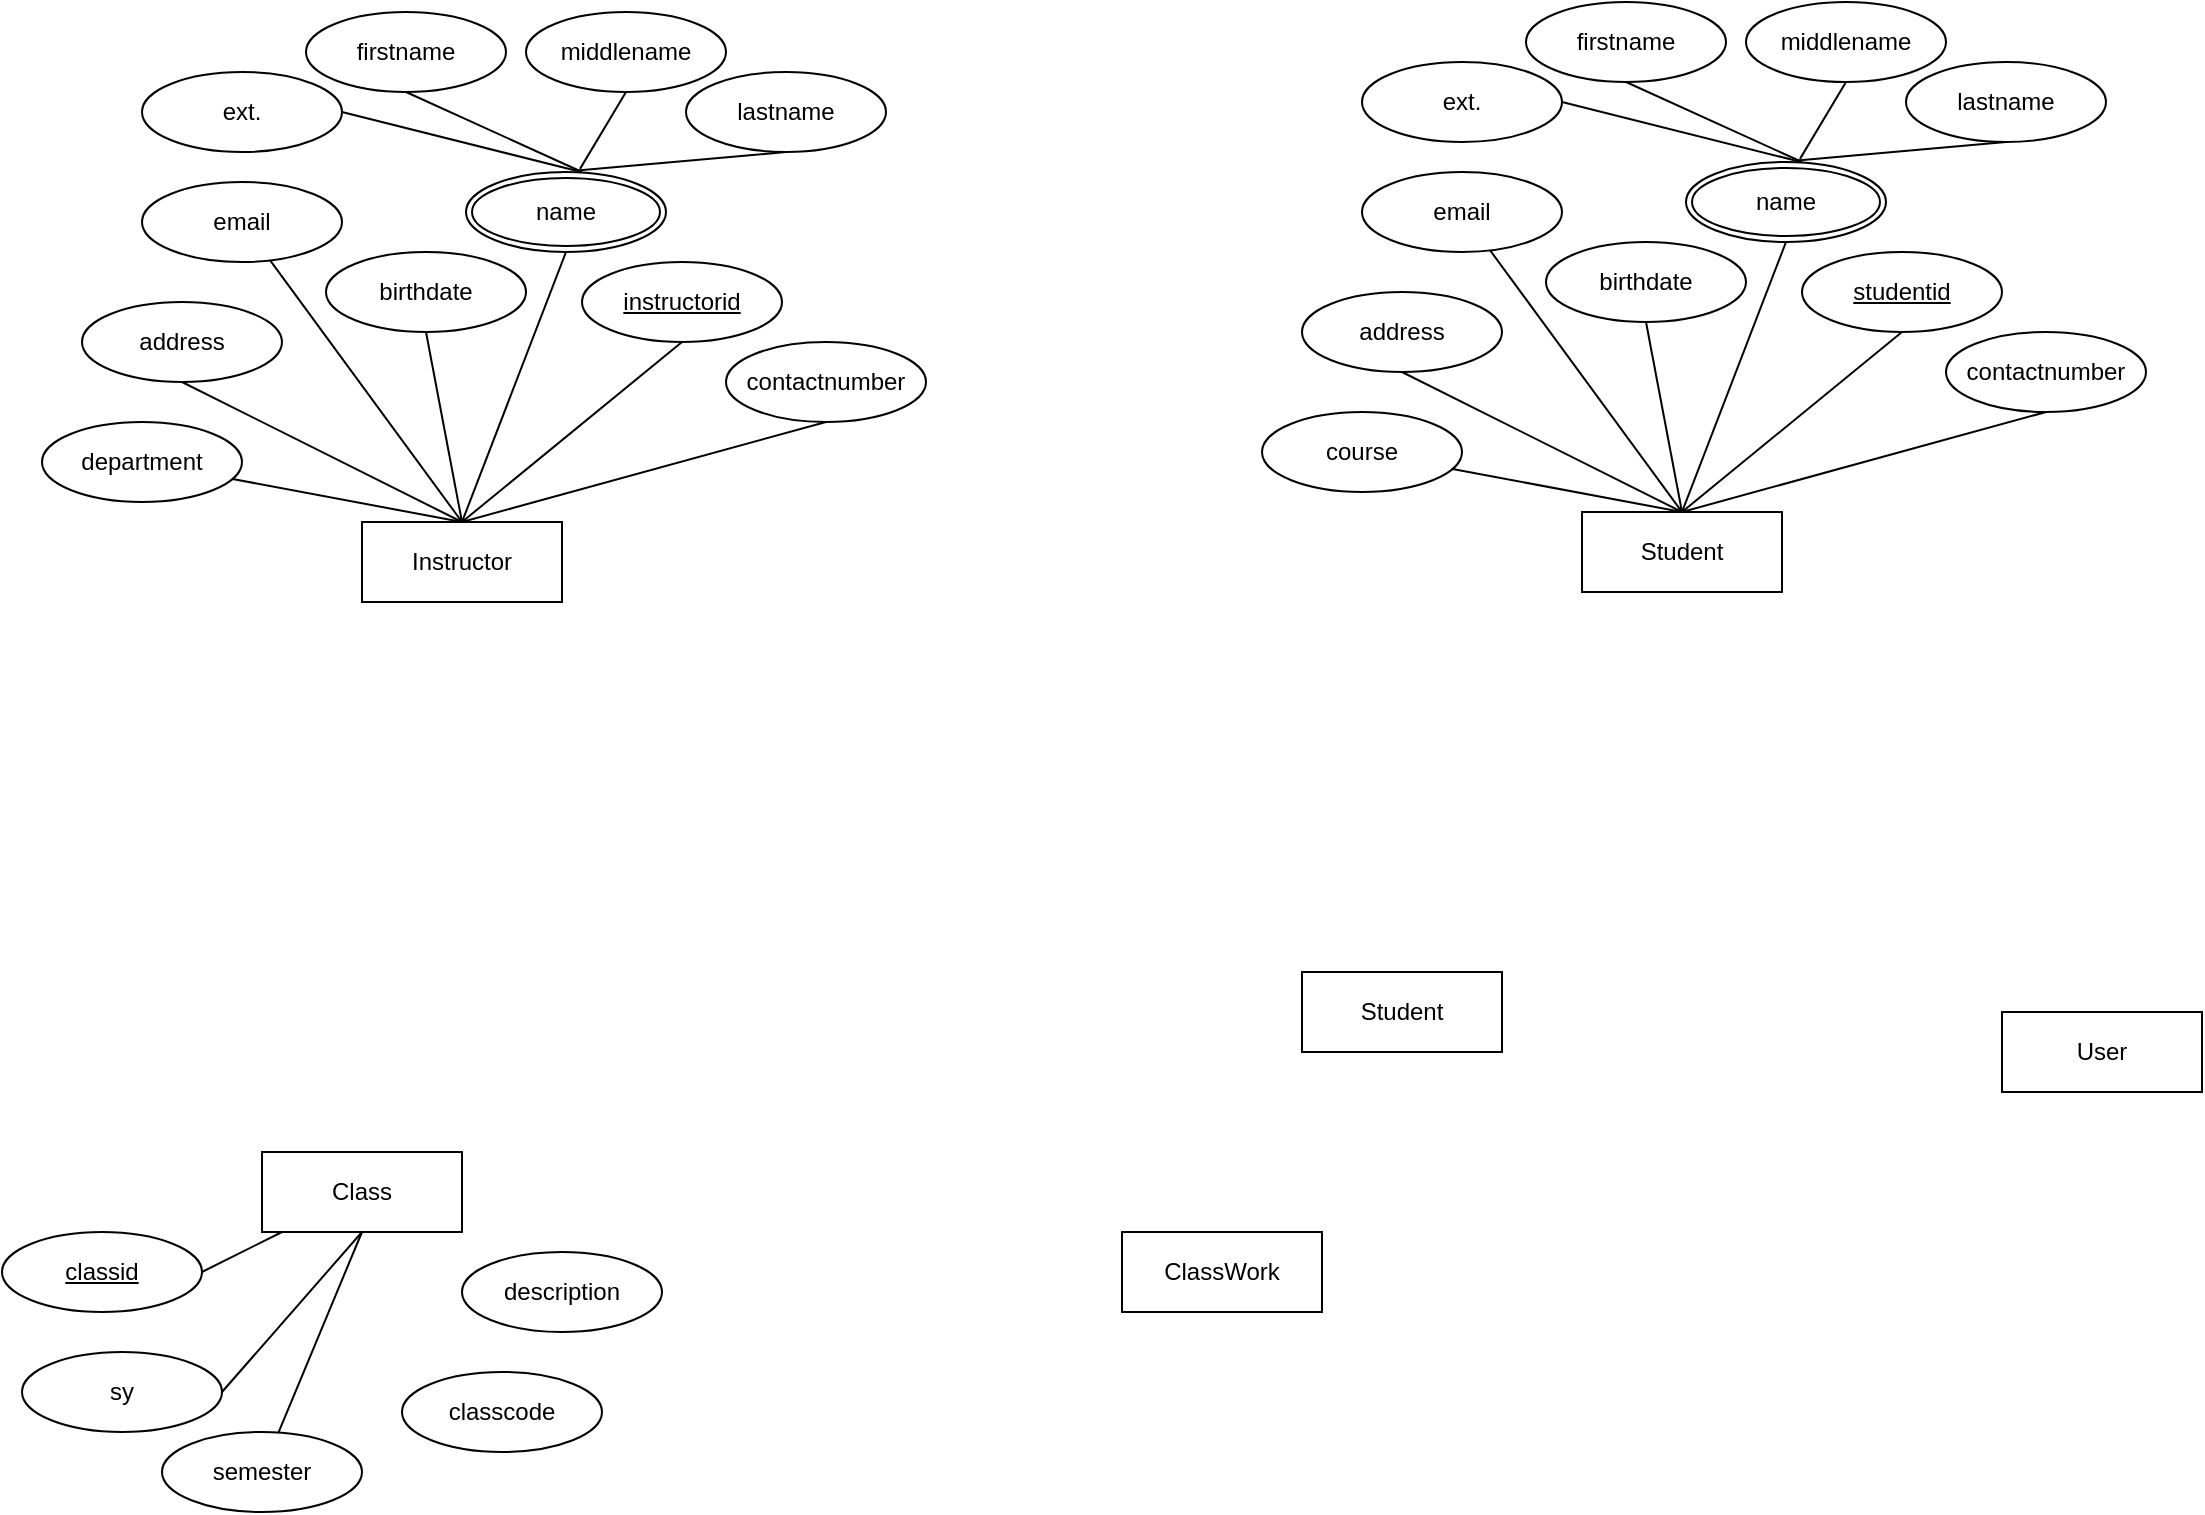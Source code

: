 <mxfile version="21.5.2" type="github">
  <diagram name="Page-1" id="wEfG2d8G-uYvDhII6PVS">
    <mxGraphModel dx="3804" dy="2256" grid="1" gridSize="10" guides="1" tooltips="1" connect="1" arrows="1" fold="1" page="1" pageScale="1" pageWidth="850" pageHeight="1100" math="0" shadow="0">
      <root>
        <mxCell id="0" />
        <mxCell id="1" parent="0" />
        <mxCell id="VzqxZdW9rMvLeSnxfI6S-1" value="Student" style="whiteSpace=wrap;html=1;align=center;" parent="1" vertex="1">
          <mxGeometry x="620" y="250" width="100" height="40" as="geometry" />
        </mxCell>
        <mxCell id="VzqxZdW9rMvLeSnxfI6S-59" style="rounded=0;orthogonalLoop=1;jettySize=auto;html=1;entryX=1;entryY=0.5;entryDx=0;entryDy=0;endArrow=none;endFill=0;" parent="1" source="VzqxZdW9rMvLeSnxfI6S-3" target="VzqxZdW9rMvLeSnxfI6S-56" edge="1">
          <mxGeometry relative="1" as="geometry" />
        </mxCell>
        <mxCell id="VzqxZdW9rMvLeSnxfI6S-60" style="rounded=0;orthogonalLoop=1;jettySize=auto;html=1;exitX=0.5;exitY=1;exitDx=0;exitDy=0;entryX=1;entryY=0.5;entryDx=0;entryDy=0;endArrow=none;endFill=0;" parent="1" source="VzqxZdW9rMvLeSnxfI6S-3" target="VzqxZdW9rMvLeSnxfI6S-54" edge="1">
          <mxGeometry relative="1" as="geometry" />
        </mxCell>
        <mxCell id="VzqxZdW9rMvLeSnxfI6S-61" style="rounded=0;orthogonalLoop=1;jettySize=auto;html=1;exitX=0.5;exitY=1;exitDx=0;exitDy=0;endArrow=none;endFill=0;" parent="1" source="VzqxZdW9rMvLeSnxfI6S-3" target="VzqxZdW9rMvLeSnxfI6S-55" edge="1">
          <mxGeometry relative="1" as="geometry" />
        </mxCell>
        <mxCell id="VzqxZdW9rMvLeSnxfI6S-3" value="Class" style="whiteSpace=wrap;html=1;align=center;" parent="1" vertex="1">
          <mxGeometry x="-40" y="570" width="100" height="40" as="geometry" />
        </mxCell>
        <mxCell id="VzqxZdW9rMvLeSnxfI6S-5" value="User" style="whiteSpace=wrap;html=1;align=center;" parent="1" vertex="1">
          <mxGeometry x="830" y="500" width="100" height="40" as="geometry" />
        </mxCell>
        <mxCell id="VzqxZdW9rMvLeSnxfI6S-6" value="Student" style="whiteSpace=wrap;html=1;align=center;" parent="1" vertex="1">
          <mxGeometry x="480" y="480" width="100" height="40" as="geometry" />
        </mxCell>
        <mxCell id="VzqxZdW9rMvLeSnxfI6S-7" value="ClassWork" style="whiteSpace=wrap;html=1;align=center;" parent="1" vertex="1">
          <mxGeometry x="390" y="610" width="100" height="40" as="geometry" />
        </mxCell>
        <mxCell id="VzqxZdW9rMvLeSnxfI6S-12" style="rounded=0;orthogonalLoop=1;jettySize=auto;html=1;exitX=0.5;exitY=1;exitDx=0;exitDy=0;endArrow=none;endFill=0;entryX=0.58;entryY=0;entryDx=0;entryDy=0;entryPerimeter=0;" parent="1" source="VzqxZdW9rMvLeSnxfI6S-8" target="VzqxZdW9rMvLeSnxfI6S-9" edge="1">
          <mxGeometry relative="1" as="geometry" />
        </mxCell>
        <mxCell id="VzqxZdW9rMvLeSnxfI6S-8" value="firstname" style="ellipse;whiteSpace=wrap;html=1;align=center;" parent="1" vertex="1">
          <mxGeometry x="592" y="-5" width="100" height="40" as="geometry" />
        </mxCell>
        <mxCell id="VzqxZdW9rMvLeSnxfI6S-15" style="rounded=0;orthogonalLoop=1;jettySize=auto;html=1;exitX=0.5;exitY=1;exitDx=0;exitDy=0;entryX=0.5;entryY=0;entryDx=0;entryDy=0;endArrow=none;endFill=0;" parent="1" source="VzqxZdW9rMvLeSnxfI6S-9" target="VzqxZdW9rMvLeSnxfI6S-1" edge="1">
          <mxGeometry relative="1" as="geometry" />
        </mxCell>
        <mxCell id="VzqxZdW9rMvLeSnxfI6S-17" style="rounded=0;orthogonalLoop=1;jettySize=auto;html=1;exitX=0.567;exitY=-0.006;exitDx=0;exitDy=0;entryX=1;entryY=0.5;entryDx=0;entryDy=0;endArrow=none;endFill=0;exitPerimeter=0;" parent="1" source="VzqxZdW9rMvLeSnxfI6S-9" target="VzqxZdW9rMvLeSnxfI6S-16" edge="1">
          <mxGeometry relative="1" as="geometry" />
        </mxCell>
        <mxCell id="VzqxZdW9rMvLeSnxfI6S-9" value="name" style="ellipse;shape=doubleEllipse;margin=3;whiteSpace=wrap;html=1;align=center;" parent="1" vertex="1">
          <mxGeometry x="672" y="75" width="100" height="40" as="geometry" />
        </mxCell>
        <mxCell id="VzqxZdW9rMvLeSnxfI6S-13" style="rounded=0;orthogonalLoop=1;jettySize=auto;html=1;exitX=0.5;exitY=1;exitDx=0;exitDy=0;entryX=0.57;entryY=-0.039;entryDx=0;entryDy=0;entryPerimeter=0;endArrow=none;endFill=0;" parent="1" source="VzqxZdW9rMvLeSnxfI6S-10" target="VzqxZdW9rMvLeSnxfI6S-9" edge="1">
          <mxGeometry relative="1" as="geometry" />
        </mxCell>
        <mxCell id="VzqxZdW9rMvLeSnxfI6S-10" value="middlename" style="ellipse;whiteSpace=wrap;html=1;align=center;" parent="1" vertex="1">
          <mxGeometry x="702" y="-5" width="100" height="40" as="geometry" />
        </mxCell>
        <mxCell id="VzqxZdW9rMvLeSnxfI6S-14" style="rounded=0;orthogonalLoop=1;jettySize=auto;html=1;exitX=0.5;exitY=1;exitDx=0;exitDy=0;entryX=0.556;entryY=-0.018;entryDx=0;entryDy=0;endArrow=none;endFill=0;entryPerimeter=0;" parent="1" source="VzqxZdW9rMvLeSnxfI6S-11" target="VzqxZdW9rMvLeSnxfI6S-9" edge="1">
          <mxGeometry relative="1" as="geometry" />
        </mxCell>
        <mxCell id="VzqxZdW9rMvLeSnxfI6S-11" value="lastname" style="ellipse;whiteSpace=wrap;html=1;align=center;" parent="1" vertex="1">
          <mxGeometry x="782" y="25" width="100" height="40" as="geometry" />
        </mxCell>
        <mxCell id="VzqxZdW9rMvLeSnxfI6S-16" value="ext." style="ellipse;whiteSpace=wrap;html=1;align=center;" parent="1" vertex="1">
          <mxGeometry x="510" y="25" width="100" height="40" as="geometry" />
        </mxCell>
        <mxCell id="VzqxZdW9rMvLeSnxfI6S-25" style="rounded=0;orthogonalLoop=1;jettySize=auto;html=1;exitX=0.5;exitY=1;exitDx=0;exitDy=0;entryX=0.5;entryY=0;entryDx=0;entryDy=0;endArrow=none;endFill=0;" parent="1" source="VzqxZdW9rMvLeSnxfI6S-18" target="VzqxZdW9rMvLeSnxfI6S-1" edge="1">
          <mxGeometry relative="1" as="geometry" />
        </mxCell>
        <mxCell id="VzqxZdW9rMvLeSnxfI6S-18" value="birthdate" style="ellipse;whiteSpace=wrap;html=1;align=center;" parent="1" vertex="1">
          <mxGeometry x="602" y="115" width="100" height="40" as="geometry" />
        </mxCell>
        <mxCell id="VzqxZdW9rMvLeSnxfI6S-26" style="rounded=0;orthogonalLoop=1;jettySize=auto;html=1;exitX=0.5;exitY=1;exitDx=0;exitDy=0;entryX=0.5;entryY=0;entryDx=0;entryDy=0;endArrow=none;endFill=0;" parent="1" source="VzqxZdW9rMvLeSnxfI6S-19" target="VzqxZdW9rMvLeSnxfI6S-1" edge="1">
          <mxGeometry relative="1" as="geometry" />
        </mxCell>
        <mxCell id="VzqxZdW9rMvLeSnxfI6S-19" value="address" style="ellipse;whiteSpace=wrap;html=1;align=center;" parent="1" vertex="1">
          <mxGeometry x="480" y="140" width="100" height="40" as="geometry" />
        </mxCell>
        <mxCell id="VzqxZdW9rMvLeSnxfI6S-27" style="rounded=0;orthogonalLoop=1;jettySize=auto;html=1;exitX=0.5;exitY=1;exitDx=0;exitDy=0;entryX=0.5;entryY=0;entryDx=0;entryDy=0;endArrow=none;endFill=0;" parent="1" source="VzqxZdW9rMvLeSnxfI6S-20" target="VzqxZdW9rMvLeSnxfI6S-1" edge="1">
          <mxGeometry relative="1" as="geometry" />
        </mxCell>
        <mxCell id="VzqxZdW9rMvLeSnxfI6S-20" value="&lt;u&gt;studentid&lt;/u&gt;" style="ellipse;whiteSpace=wrap;html=1;align=center;" parent="1" vertex="1">
          <mxGeometry x="730" y="120" width="100" height="40" as="geometry" />
        </mxCell>
        <mxCell id="VzqxZdW9rMvLeSnxfI6S-21" value="contactnumber" style="ellipse;whiteSpace=wrap;html=1;align=center;" parent="1" vertex="1">
          <mxGeometry x="802" y="160" width="100" height="40" as="geometry" />
        </mxCell>
        <mxCell id="VzqxZdW9rMvLeSnxfI6S-28" style="rounded=0;orthogonalLoop=1;jettySize=auto;html=1;endArrow=none;endFill=0;entryX=0.5;entryY=0;entryDx=0;entryDy=0;" parent="1" source="VzqxZdW9rMvLeSnxfI6S-22" target="VzqxZdW9rMvLeSnxfI6S-1" edge="1">
          <mxGeometry relative="1" as="geometry">
            <mxPoint x="670" y="230" as="targetPoint" />
          </mxGeometry>
        </mxCell>
        <mxCell id="VzqxZdW9rMvLeSnxfI6S-22" value="email" style="ellipse;whiteSpace=wrap;html=1;align=center;" parent="1" vertex="1">
          <mxGeometry x="510" y="80" width="100" height="40" as="geometry" />
        </mxCell>
        <mxCell id="VzqxZdW9rMvLeSnxfI6S-29" style="rounded=0;orthogonalLoop=1;jettySize=auto;html=1;entryX=0.5;entryY=0;entryDx=0;entryDy=0;endArrow=none;endFill=0;" parent="1" source="VzqxZdW9rMvLeSnxfI6S-23" target="VzqxZdW9rMvLeSnxfI6S-1" edge="1">
          <mxGeometry relative="1" as="geometry" />
        </mxCell>
        <mxCell id="VzqxZdW9rMvLeSnxfI6S-23" value="course" style="ellipse;whiteSpace=wrap;html=1;align=center;" parent="1" vertex="1">
          <mxGeometry x="460" y="200" width="100" height="40" as="geometry" />
        </mxCell>
        <mxCell id="VzqxZdW9rMvLeSnxfI6S-24" style="rounded=0;orthogonalLoop=1;jettySize=auto;html=1;exitX=0.5;exitY=1;exitDx=0;exitDy=0;endArrow=none;endFill=0;" parent="1" source="VzqxZdW9rMvLeSnxfI6S-21" edge="1">
          <mxGeometry relative="1" as="geometry">
            <mxPoint x="670" y="250" as="targetPoint" />
          </mxGeometry>
        </mxCell>
        <mxCell id="VzqxZdW9rMvLeSnxfI6S-53" value="" style="group" parent="1" vertex="1" connectable="0">
          <mxGeometry x="-150" width="442" height="295" as="geometry" />
        </mxCell>
        <mxCell id="VzqxZdW9rMvLeSnxfI6S-30" value="Instructor" style="whiteSpace=wrap;html=1;align=center;" parent="VzqxZdW9rMvLeSnxfI6S-53" vertex="1">
          <mxGeometry x="160" y="255" width="100" height="40" as="geometry" />
        </mxCell>
        <mxCell id="VzqxZdW9rMvLeSnxfI6S-32" value="firstname" style="ellipse;whiteSpace=wrap;html=1;align=center;" parent="VzqxZdW9rMvLeSnxfI6S-53" vertex="1">
          <mxGeometry x="132" width="100" height="40" as="geometry" />
        </mxCell>
        <mxCell id="VzqxZdW9rMvLeSnxfI6S-33" style="rounded=0;orthogonalLoop=1;jettySize=auto;html=1;exitX=0.5;exitY=1;exitDx=0;exitDy=0;entryX=0.5;entryY=0;entryDx=0;entryDy=0;endArrow=none;endFill=0;" parent="VzqxZdW9rMvLeSnxfI6S-53" source="VzqxZdW9rMvLeSnxfI6S-35" target="VzqxZdW9rMvLeSnxfI6S-30" edge="1">
          <mxGeometry relative="1" as="geometry" />
        </mxCell>
        <mxCell id="VzqxZdW9rMvLeSnxfI6S-35" value="name" style="ellipse;shape=doubleEllipse;margin=3;whiteSpace=wrap;html=1;align=center;" parent="VzqxZdW9rMvLeSnxfI6S-53" vertex="1">
          <mxGeometry x="212" y="80" width="100" height="40" as="geometry" />
        </mxCell>
        <mxCell id="VzqxZdW9rMvLeSnxfI6S-31" style="rounded=0;orthogonalLoop=1;jettySize=auto;html=1;exitX=0.5;exitY=1;exitDx=0;exitDy=0;endArrow=none;endFill=0;entryX=0.58;entryY=0;entryDx=0;entryDy=0;entryPerimeter=0;" parent="VzqxZdW9rMvLeSnxfI6S-53" source="VzqxZdW9rMvLeSnxfI6S-32" target="VzqxZdW9rMvLeSnxfI6S-35" edge="1">
          <mxGeometry relative="1" as="geometry" />
        </mxCell>
        <mxCell id="VzqxZdW9rMvLeSnxfI6S-36" style="rounded=0;orthogonalLoop=1;jettySize=auto;html=1;exitX=0.5;exitY=1;exitDx=0;exitDy=0;entryX=0.57;entryY=-0.039;entryDx=0;entryDy=0;entryPerimeter=0;endArrow=none;endFill=0;" parent="VzqxZdW9rMvLeSnxfI6S-53" source="VzqxZdW9rMvLeSnxfI6S-37" target="VzqxZdW9rMvLeSnxfI6S-35" edge="1">
          <mxGeometry relative="1" as="geometry" />
        </mxCell>
        <mxCell id="VzqxZdW9rMvLeSnxfI6S-37" value="middlename" style="ellipse;whiteSpace=wrap;html=1;align=center;" parent="VzqxZdW9rMvLeSnxfI6S-53" vertex="1">
          <mxGeometry x="242" width="100" height="40" as="geometry" />
        </mxCell>
        <mxCell id="VzqxZdW9rMvLeSnxfI6S-38" style="rounded=0;orthogonalLoop=1;jettySize=auto;html=1;exitX=0.5;exitY=1;exitDx=0;exitDy=0;entryX=0.556;entryY=-0.018;entryDx=0;entryDy=0;endArrow=none;endFill=0;entryPerimeter=0;" parent="VzqxZdW9rMvLeSnxfI6S-53" source="VzqxZdW9rMvLeSnxfI6S-39" target="VzqxZdW9rMvLeSnxfI6S-35" edge="1">
          <mxGeometry relative="1" as="geometry" />
        </mxCell>
        <mxCell id="VzqxZdW9rMvLeSnxfI6S-39" value="lastname" style="ellipse;whiteSpace=wrap;html=1;align=center;" parent="VzqxZdW9rMvLeSnxfI6S-53" vertex="1">
          <mxGeometry x="322" y="30" width="100" height="40" as="geometry" />
        </mxCell>
        <mxCell id="VzqxZdW9rMvLeSnxfI6S-40" value="ext." style="ellipse;whiteSpace=wrap;html=1;align=center;" parent="VzqxZdW9rMvLeSnxfI6S-53" vertex="1">
          <mxGeometry x="50" y="30" width="100" height="40" as="geometry" />
        </mxCell>
        <mxCell id="VzqxZdW9rMvLeSnxfI6S-34" style="rounded=0;orthogonalLoop=1;jettySize=auto;html=1;exitX=0.567;exitY=-0.006;exitDx=0;exitDy=0;entryX=1;entryY=0.5;entryDx=0;entryDy=0;endArrow=none;endFill=0;exitPerimeter=0;" parent="VzqxZdW9rMvLeSnxfI6S-53" source="VzqxZdW9rMvLeSnxfI6S-35" target="VzqxZdW9rMvLeSnxfI6S-40" edge="1">
          <mxGeometry relative="1" as="geometry" />
        </mxCell>
        <mxCell id="VzqxZdW9rMvLeSnxfI6S-41" style="rounded=0;orthogonalLoop=1;jettySize=auto;html=1;exitX=0.5;exitY=1;exitDx=0;exitDy=0;entryX=0.5;entryY=0;entryDx=0;entryDy=0;endArrow=none;endFill=0;" parent="VzqxZdW9rMvLeSnxfI6S-53" source="VzqxZdW9rMvLeSnxfI6S-42" target="VzqxZdW9rMvLeSnxfI6S-30" edge="1">
          <mxGeometry relative="1" as="geometry" />
        </mxCell>
        <mxCell id="VzqxZdW9rMvLeSnxfI6S-42" value="birthdate" style="ellipse;whiteSpace=wrap;html=1;align=center;" parent="VzqxZdW9rMvLeSnxfI6S-53" vertex="1">
          <mxGeometry x="142" y="120" width="100" height="40" as="geometry" />
        </mxCell>
        <mxCell id="VzqxZdW9rMvLeSnxfI6S-43" style="rounded=0;orthogonalLoop=1;jettySize=auto;html=1;exitX=0.5;exitY=1;exitDx=0;exitDy=0;entryX=0.5;entryY=0;entryDx=0;entryDy=0;endArrow=none;endFill=0;" parent="VzqxZdW9rMvLeSnxfI6S-53" source="VzqxZdW9rMvLeSnxfI6S-44" target="VzqxZdW9rMvLeSnxfI6S-30" edge="1">
          <mxGeometry relative="1" as="geometry" />
        </mxCell>
        <mxCell id="VzqxZdW9rMvLeSnxfI6S-44" value="address" style="ellipse;whiteSpace=wrap;html=1;align=center;" parent="VzqxZdW9rMvLeSnxfI6S-53" vertex="1">
          <mxGeometry x="20" y="145" width="100" height="40" as="geometry" />
        </mxCell>
        <mxCell id="VzqxZdW9rMvLeSnxfI6S-45" style="rounded=0;orthogonalLoop=1;jettySize=auto;html=1;exitX=0.5;exitY=1;exitDx=0;exitDy=0;entryX=0.5;entryY=0;entryDx=0;entryDy=0;endArrow=none;endFill=0;" parent="VzqxZdW9rMvLeSnxfI6S-53" source="VzqxZdW9rMvLeSnxfI6S-46" target="VzqxZdW9rMvLeSnxfI6S-30" edge="1">
          <mxGeometry relative="1" as="geometry" />
        </mxCell>
        <mxCell id="VzqxZdW9rMvLeSnxfI6S-46" value="&lt;u&gt;instructorid&lt;/u&gt;" style="ellipse;whiteSpace=wrap;html=1;align=center;" parent="VzqxZdW9rMvLeSnxfI6S-53" vertex="1">
          <mxGeometry x="270" y="125" width="100" height="40" as="geometry" />
        </mxCell>
        <mxCell id="VzqxZdW9rMvLeSnxfI6S-47" value="contactnumber" style="ellipse;whiteSpace=wrap;html=1;align=center;" parent="VzqxZdW9rMvLeSnxfI6S-53" vertex="1">
          <mxGeometry x="342" y="165" width="100" height="40" as="geometry" />
        </mxCell>
        <mxCell id="VzqxZdW9rMvLeSnxfI6S-48" style="rounded=0;orthogonalLoop=1;jettySize=auto;html=1;endArrow=none;endFill=0;entryX=0.5;entryY=0;entryDx=0;entryDy=0;" parent="VzqxZdW9rMvLeSnxfI6S-53" source="VzqxZdW9rMvLeSnxfI6S-49" target="VzqxZdW9rMvLeSnxfI6S-30" edge="1">
          <mxGeometry relative="1" as="geometry">
            <mxPoint x="210" y="235" as="targetPoint" />
          </mxGeometry>
        </mxCell>
        <mxCell id="VzqxZdW9rMvLeSnxfI6S-49" value="email" style="ellipse;whiteSpace=wrap;html=1;align=center;" parent="VzqxZdW9rMvLeSnxfI6S-53" vertex="1">
          <mxGeometry x="50" y="85" width="100" height="40" as="geometry" />
        </mxCell>
        <mxCell id="VzqxZdW9rMvLeSnxfI6S-50" style="rounded=0;orthogonalLoop=1;jettySize=auto;html=1;entryX=0.5;entryY=0;entryDx=0;entryDy=0;endArrow=none;endFill=0;" parent="VzqxZdW9rMvLeSnxfI6S-53" source="VzqxZdW9rMvLeSnxfI6S-51" target="VzqxZdW9rMvLeSnxfI6S-30" edge="1">
          <mxGeometry relative="1" as="geometry" />
        </mxCell>
        <mxCell id="VzqxZdW9rMvLeSnxfI6S-51" value="department" style="ellipse;whiteSpace=wrap;html=1;align=center;" parent="VzqxZdW9rMvLeSnxfI6S-53" vertex="1">
          <mxGeometry y="205" width="100" height="40" as="geometry" />
        </mxCell>
        <mxCell id="VzqxZdW9rMvLeSnxfI6S-52" style="rounded=0;orthogonalLoop=1;jettySize=auto;html=1;exitX=0.5;exitY=1;exitDx=0;exitDy=0;endArrow=none;endFill=0;" parent="VzqxZdW9rMvLeSnxfI6S-53" source="VzqxZdW9rMvLeSnxfI6S-47" edge="1">
          <mxGeometry relative="1" as="geometry">
            <mxPoint x="210" y="255" as="targetPoint" />
          </mxGeometry>
        </mxCell>
        <mxCell id="VzqxZdW9rMvLeSnxfI6S-54" value="sy" style="ellipse;whiteSpace=wrap;html=1;align=center;" parent="1" vertex="1">
          <mxGeometry x="-160" y="670" width="100" height="40" as="geometry" />
        </mxCell>
        <mxCell id="VzqxZdW9rMvLeSnxfI6S-55" value="semester" style="ellipse;whiteSpace=wrap;html=1;align=center;" parent="1" vertex="1">
          <mxGeometry x="-90" y="710" width="100" height="40" as="geometry" />
        </mxCell>
        <mxCell id="VzqxZdW9rMvLeSnxfI6S-56" value="&lt;u&gt;classid&lt;/u&gt;" style="ellipse;whiteSpace=wrap;html=1;align=center;" parent="1" vertex="1">
          <mxGeometry x="-170" y="610" width="100" height="40" as="geometry" />
        </mxCell>
        <mxCell id="VzqxZdW9rMvLeSnxfI6S-57" value="classcode" style="ellipse;whiteSpace=wrap;html=1;align=center;" parent="1" vertex="1">
          <mxGeometry x="30" y="680" width="100" height="40" as="geometry" />
        </mxCell>
        <mxCell id="VzqxZdW9rMvLeSnxfI6S-58" value="description" style="ellipse;whiteSpace=wrap;html=1;align=center;" parent="1" vertex="1">
          <mxGeometry x="60" y="620" width="100" height="40" as="geometry" />
        </mxCell>
      </root>
    </mxGraphModel>
  </diagram>
</mxfile>
